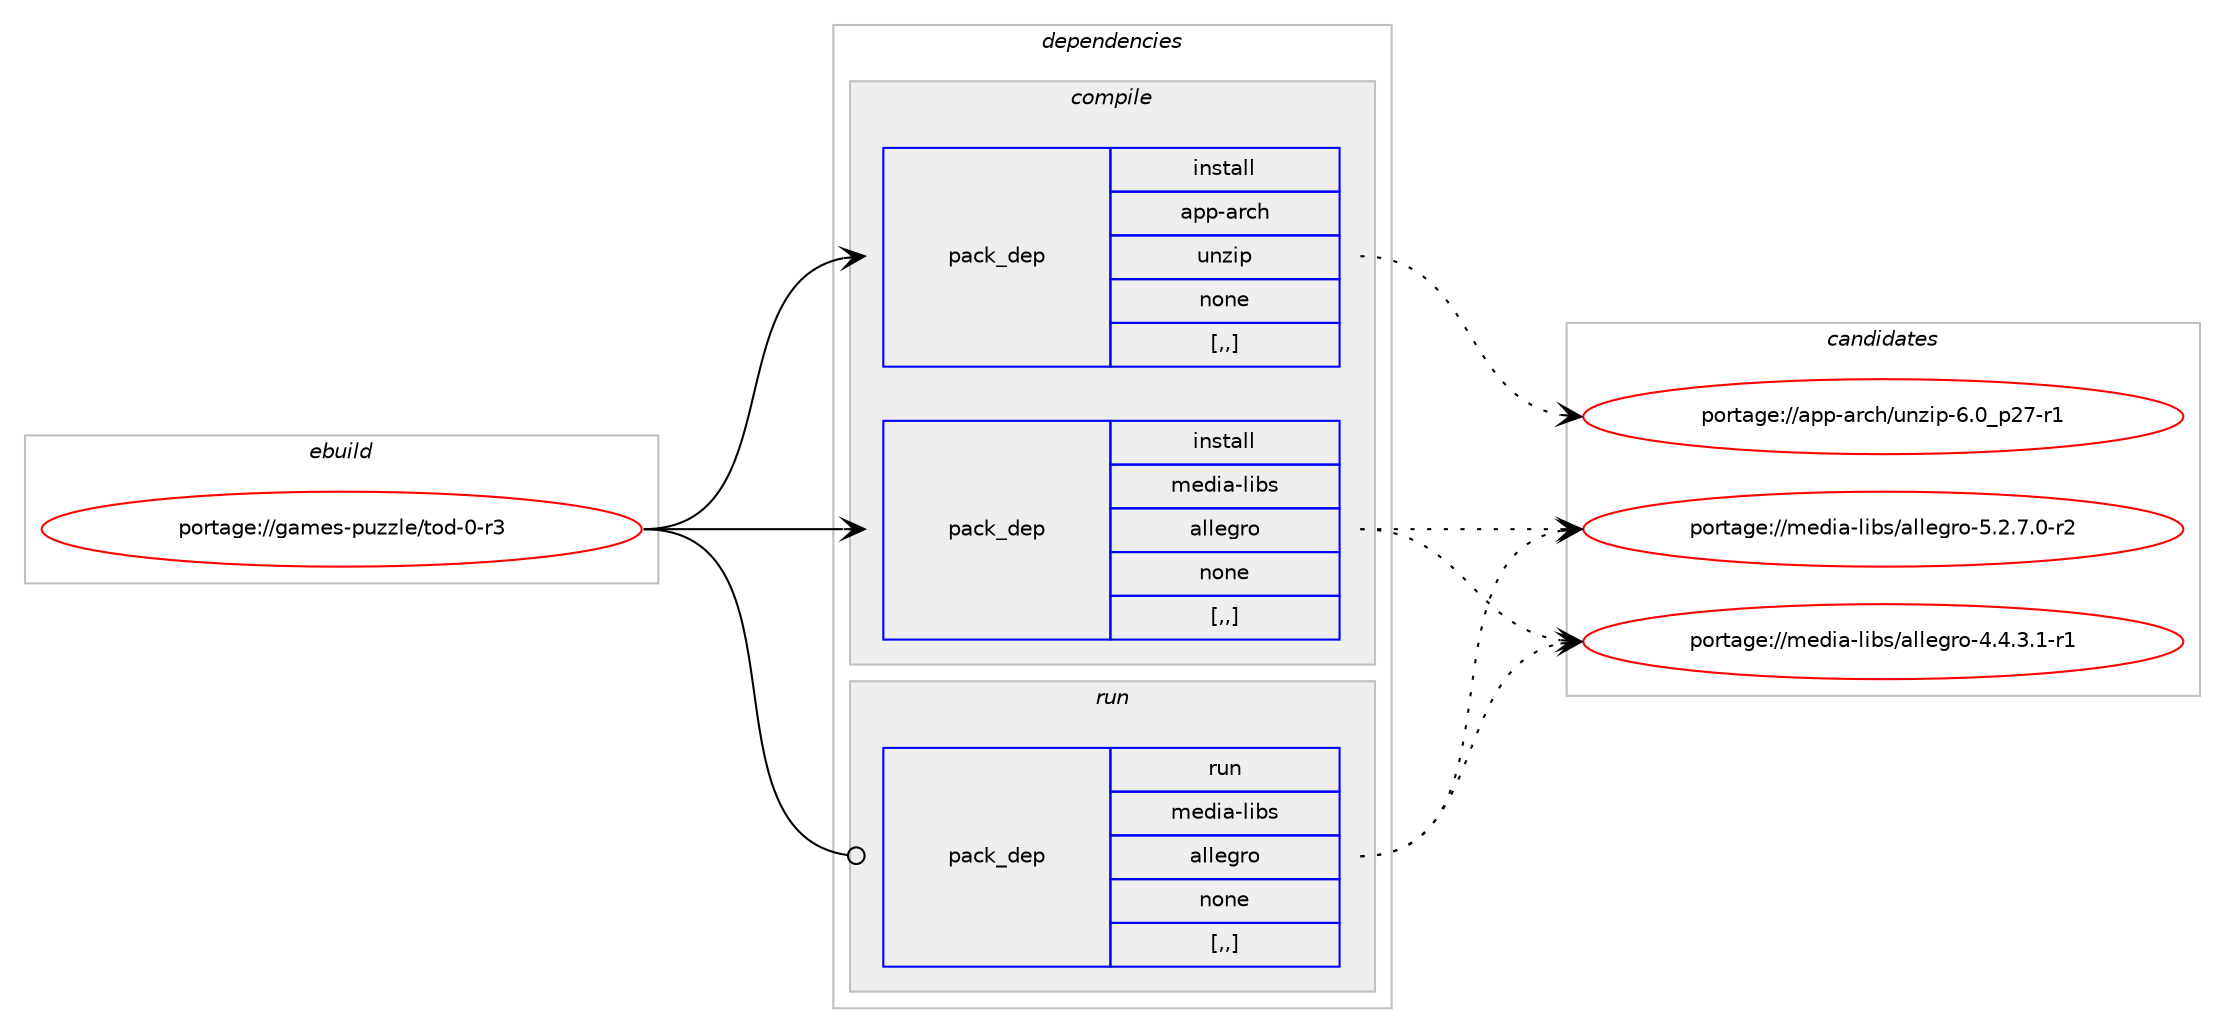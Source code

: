 digraph prolog {

# *************
# Graph options
# *************

newrank=true;
concentrate=true;
compound=true;
graph [rankdir=LR,fontname=Helvetica,fontsize=10,ranksep=1.5];#, ranksep=2.5, nodesep=0.2];
edge  [arrowhead=vee];
node  [fontname=Helvetica,fontsize=10];

# **********
# The ebuild
# **********

subgraph cluster_leftcol {
color=gray;
label=<<i>ebuild</i>>;
id [label="portage://games-puzzle/tod-0-r3", color=red, width=4, href="../games-puzzle/tod-0-r3.svg"];
}

# ****************
# The dependencies
# ****************

subgraph cluster_midcol {
color=gray;
label=<<i>dependencies</i>>;
subgraph cluster_compile {
fillcolor="#eeeeee";
style=filled;
label=<<i>compile</i>>;
subgraph pack166077 {
dependency231894 [label=<<TABLE BORDER="0" CELLBORDER="1" CELLSPACING="0" CELLPADDING="4" WIDTH="220"><TR><TD ROWSPAN="6" CELLPADDING="30">pack_dep</TD></TR><TR><TD WIDTH="110">install</TD></TR><TR><TD>app-arch</TD></TR><TR><TD>unzip</TD></TR><TR><TD>none</TD></TR><TR><TD>[,,]</TD></TR></TABLE>>, shape=none, color=blue];
}
id:e -> dependency231894:w [weight=20,style="solid",arrowhead="vee"];
subgraph pack166078 {
dependency231895 [label=<<TABLE BORDER="0" CELLBORDER="1" CELLSPACING="0" CELLPADDING="4" WIDTH="220"><TR><TD ROWSPAN="6" CELLPADDING="30">pack_dep</TD></TR><TR><TD WIDTH="110">install</TD></TR><TR><TD>media-libs</TD></TR><TR><TD>allegro</TD></TR><TR><TD>none</TD></TR><TR><TD>[,,]</TD></TR></TABLE>>, shape=none, color=blue];
}
id:e -> dependency231895:w [weight=20,style="solid",arrowhead="vee"];
}
subgraph cluster_compileandrun {
fillcolor="#eeeeee";
style=filled;
label=<<i>compile and run</i>>;
}
subgraph cluster_run {
fillcolor="#eeeeee";
style=filled;
label=<<i>run</i>>;
subgraph pack166079 {
dependency231896 [label=<<TABLE BORDER="0" CELLBORDER="1" CELLSPACING="0" CELLPADDING="4" WIDTH="220"><TR><TD ROWSPAN="6" CELLPADDING="30">pack_dep</TD></TR><TR><TD WIDTH="110">run</TD></TR><TR><TD>media-libs</TD></TR><TR><TD>allegro</TD></TR><TR><TD>none</TD></TR><TR><TD>[,,]</TD></TR></TABLE>>, shape=none, color=blue];
}
id:e -> dependency231896:w [weight=20,style="solid",arrowhead="odot"];
}
}

# **************
# The candidates
# **************

subgraph cluster_choices {
rank=same;
color=gray;
label=<<i>candidates</i>>;

subgraph choice166077 {
color=black;
nodesep=1;
choice9711211245971149910447117110122105112455446489511250554511449 [label="portage://app-arch/unzip-6.0_p27-r1", color=red, width=4,href="../app-arch/unzip-6.0_p27-r1.svg"];
dependency231894:e -> choice9711211245971149910447117110122105112455446489511250554511449:w [style=dotted,weight="100"];
}
subgraph choice166078 {
color=black;
nodesep=1;
choice109101100105974510810598115479710810810110311411145534650465546484511450 [label="portage://media-libs/allegro-5.2.7.0-r2", color=red, width=4,href="../media-libs/allegro-5.2.7.0-r2.svg"];
choice109101100105974510810598115479710810810110311411145524652465146494511449 [label="portage://media-libs/allegro-4.4.3.1-r1", color=red, width=4,href="../media-libs/allegro-4.4.3.1-r1.svg"];
dependency231895:e -> choice109101100105974510810598115479710810810110311411145534650465546484511450:w [style=dotted,weight="100"];
dependency231895:e -> choice109101100105974510810598115479710810810110311411145524652465146494511449:w [style=dotted,weight="100"];
}
subgraph choice166079 {
color=black;
nodesep=1;
choice109101100105974510810598115479710810810110311411145534650465546484511450 [label="portage://media-libs/allegro-5.2.7.0-r2", color=red, width=4,href="../media-libs/allegro-5.2.7.0-r2.svg"];
choice109101100105974510810598115479710810810110311411145524652465146494511449 [label="portage://media-libs/allegro-4.4.3.1-r1", color=red, width=4,href="../media-libs/allegro-4.4.3.1-r1.svg"];
dependency231896:e -> choice109101100105974510810598115479710810810110311411145534650465546484511450:w [style=dotted,weight="100"];
dependency231896:e -> choice109101100105974510810598115479710810810110311411145524652465146494511449:w [style=dotted,weight="100"];
}
}

}
